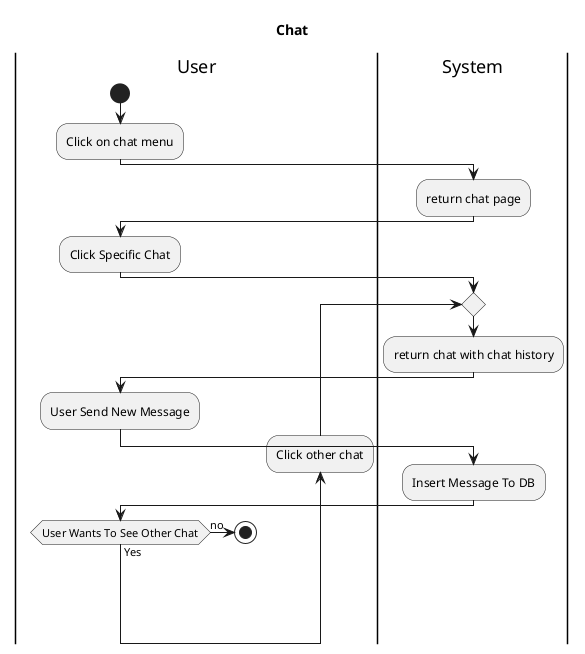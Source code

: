 @startuml
title Chat
|User|
start
:Click on chat menu;
|System|
:return chat page;
|User|
:Click Specific Chat;
|System|
repeat
:return chat with chat history;
|User|
:User Send New Message;
|System|
    :Insert Message To DB;
|User|
  backward :Click other chat;
if (User Wants To See Other Chat) then (Yes)
else (no)
   stop
endif
@enduml
